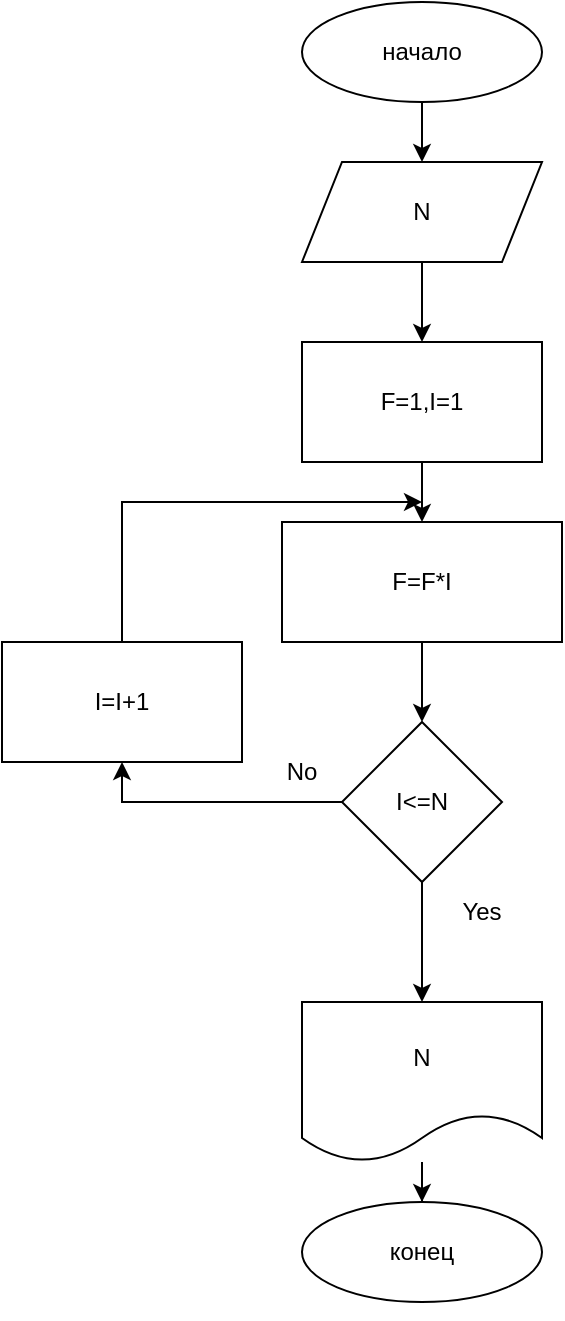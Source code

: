 <mxfile version="21.0.10" type="device" pages="4"><diagram name="Страница 1" id="3b1IbKIJrQiT8YTVU7Tf"><mxGraphModel dx="1386" dy="791" grid="1" gridSize="10" guides="1" tooltips="1" connect="1" arrows="1" fold="1" page="1" pageScale="1" pageWidth="827" pageHeight="1169" math="0" shadow="0"><root><mxCell id="0"/><mxCell id="1" parent="0"/><mxCell id="ub3MFYsDkS92My4PaBsh-4" style="edgeStyle=orthogonalEdgeStyle;rounded=0;orthogonalLoop=1;jettySize=auto;html=1;entryX=0.5;entryY=0;entryDx=0;entryDy=0;" parent="1" source="ub3MFYsDkS92My4PaBsh-1" target="ub3MFYsDkS92My4PaBsh-3" edge="1"><mxGeometry relative="1" as="geometry"/></mxCell><mxCell id="ub3MFYsDkS92My4PaBsh-1" value="начало" style="ellipse;whiteSpace=wrap;html=1;" parent="1" vertex="1"><mxGeometry x="340" y="40" width="120" height="50" as="geometry"/></mxCell><mxCell id="ub3MFYsDkS92My4PaBsh-2" style="edgeStyle=orthogonalEdgeStyle;rounded=0;orthogonalLoop=1;jettySize=auto;html=1;exitX=0.5;exitY=1;exitDx=0;exitDy=0;" parent="1" source="ub3MFYsDkS92My4PaBsh-1" target="ub3MFYsDkS92My4PaBsh-1" edge="1"><mxGeometry relative="1" as="geometry"/></mxCell><mxCell id="ub3MFYsDkS92My4PaBsh-6" style="edgeStyle=orthogonalEdgeStyle;rounded=0;orthogonalLoop=1;jettySize=auto;html=1;entryX=0.5;entryY=0;entryDx=0;entryDy=0;" parent="1" source="ub3MFYsDkS92My4PaBsh-3" target="ub3MFYsDkS92My4PaBsh-5" edge="1"><mxGeometry relative="1" as="geometry"/></mxCell><mxCell id="ub3MFYsDkS92My4PaBsh-3" value="N" style="shape=parallelogram;perimeter=parallelogramPerimeter;whiteSpace=wrap;html=1;fixedSize=1;" parent="1" vertex="1"><mxGeometry x="340" y="120" width="120" height="50" as="geometry"/></mxCell><mxCell id="ub3MFYsDkS92My4PaBsh-19" style="edgeStyle=orthogonalEdgeStyle;rounded=0;orthogonalLoop=1;jettySize=auto;html=1;entryX=0.5;entryY=0;entryDx=0;entryDy=0;" parent="1" source="ub3MFYsDkS92My4PaBsh-5" target="ub3MFYsDkS92My4PaBsh-8" edge="1"><mxGeometry relative="1" as="geometry"/></mxCell><mxCell id="ub3MFYsDkS92My4PaBsh-5" value="F=1,I=1" style="rounded=0;whiteSpace=wrap;html=1;" parent="1" vertex="1"><mxGeometry x="340" y="210" width="120" height="60" as="geometry"/></mxCell><mxCell id="ub3MFYsDkS92My4PaBsh-22" style="edgeStyle=orthogonalEdgeStyle;rounded=0;orthogonalLoop=1;jettySize=auto;html=1;entryX=0.5;entryY=1;entryDx=0;entryDy=0;" parent="1" source="ub3MFYsDkS92My4PaBsh-7" target="ub3MFYsDkS92My4PaBsh-18" edge="1"><mxGeometry relative="1" as="geometry"><Array as="points"><mxPoint x="250" y="440"/></Array></mxGeometry></mxCell><mxCell id="ub3MFYsDkS92My4PaBsh-27" style="edgeStyle=orthogonalEdgeStyle;rounded=0;orthogonalLoop=1;jettySize=auto;html=1;entryX=0.5;entryY=0;entryDx=0;entryDy=0;" parent="1" source="ub3MFYsDkS92My4PaBsh-7" target="ub3MFYsDkS92My4PaBsh-10" edge="1"><mxGeometry relative="1" as="geometry"/></mxCell><mxCell id="ub3MFYsDkS92My4PaBsh-7" value="I&amp;lt;=N" style="rhombus;whiteSpace=wrap;html=1;" parent="1" vertex="1"><mxGeometry x="360" y="400" width="80" height="80" as="geometry"/></mxCell><mxCell id="ub3MFYsDkS92My4PaBsh-20" style="edgeStyle=orthogonalEdgeStyle;rounded=0;orthogonalLoop=1;jettySize=auto;html=1;entryX=0.5;entryY=0;entryDx=0;entryDy=0;" parent="1" source="ub3MFYsDkS92My4PaBsh-8" target="ub3MFYsDkS92My4PaBsh-7" edge="1"><mxGeometry relative="1" as="geometry"/></mxCell><mxCell id="ub3MFYsDkS92My4PaBsh-8" value="F=F*I" style="rounded=0;whiteSpace=wrap;html=1;" parent="1" vertex="1"><mxGeometry x="330" y="300" width="140" height="60" as="geometry"/></mxCell><mxCell id="ub3MFYsDkS92My4PaBsh-9" value="конец" style="ellipse;whiteSpace=wrap;html=1;" parent="1" vertex="1"><mxGeometry x="340" y="640" width="120" height="50" as="geometry"/></mxCell><mxCell id="ub3MFYsDkS92My4PaBsh-16" style="edgeStyle=orthogonalEdgeStyle;rounded=0;orthogonalLoop=1;jettySize=auto;html=1;" parent="1" source="ub3MFYsDkS92My4PaBsh-10" target="ub3MFYsDkS92My4PaBsh-9" edge="1"><mxGeometry relative="1" as="geometry"/></mxCell><mxCell id="ub3MFYsDkS92My4PaBsh-10" value="N" style="shape=document;whiteSpace=wrap;html=1;boundedLbl=1;" parent="1" vertex="1"><mxGeometry x="340" y="540" width="120" height="80" as="geometry"/></mxCell><mxCell id="ub3MFYsDkS92My4PaBsh-11" style="edgeStyle=orthogonalEdgeStyle;rounded=0;orthogonalLoop=1;jettySize=auto;html=1;exitX=0.5;exitY=1;exitDx=0;exitDy=0;" parent="1" source="ub3MFYsDkS92My4PaBsh-9" target="ub3MFYsDkS92My4PaBsh-9" edge="1"><mxGeometry relative="1" as="geometry"/></mxCell><mxCell id="ub3MFYsDkS92My4PaBsh-23" style="edgeStyle=orthogonalEdgeStyle;rounded=0;orthogonalLoop=1;jettySize=auto;html=1;" parent="1" source="ub3MFYsDkS92My4PaBsh-18" edge="1"><mxGeometry relative="1" as="geometry"><mxPoint x="400" y="290" as="targetPoint"/><Array as="points"><mxPoint x="250" y="290"/><mxPoint x="330" y="290"/></Array></mxGeometry></mxCell><mxCell id="ub3MFYsDkS92My4PaBsh-18" value="I=I+1" style="rounded=0;whiteSpace=wrap;html=1;" parent="1" vertex="1"><mxGeometry x="190" y="360" width="120" height="60" as="geometry"/></mxCell><mxCell id="ub3MFYsDkS92My4PaBsh-24" value="No" style="text;html=1;strokeColor=none;fillColor=none;align=center;verticalAlign=middle;whiteSpace=wrap;rounded=0;" parent="1" vertex="1"><mxGeometry x="310" y="410" width="60" height="30" as="geometry"/></mxCell><mxCell id="ub3MFYsDkS92My4PaBsh-25" value="Yes" style="text;html=1;strokeColor=none;fillColor=none;align=center;verticalAlign=middle;whiteSpace=wrap;rounded=0;" parent="1" vertex="1"><mxGeometry x="400" y="480" width="60" height="30" as="geometry"/></mxCell></root></mxGraphModel></diagram><diagram id="QLuwimymnq68Lkl95Blz" name="Страница 2"><mxGraphModel dx="1386" dy="791" grid="1" gridSize="10" guides="1" tooltips="1" connect="1" arrows="1" fold="1" page="1" pageScale="1" pageWidth="827" pageHeight="1169" math="0" shadow="0"><root><mxCell id="0"/><mxCell id="1" parent="0"/><mxCell id="c1l3D18BN-jhGbWZxJcL-3" style="edgeStyle=orthogonalEdgeStyle;rounded=0;orthogonalLoop=1;jettySize=auto;html=1;entryX=0.5;entryY=0;entryDx=0;entryDy=0;" parent="1" source="c1l3D18BN-jhGbWZxJcL-1" target="c1l3D18BN-jhGbWZxJcL-2" edge="1"><mxGeometry relative="1" as="geometry"/></mxCell><mxCell id="c1l3D18BN-jhGbWZxJcL-1" value="начало" style="ellipse;whiteSpace=wrap;html=1;" parent="1" vertex="1"><mxGeometry x="360" y="30" width="120" height="50" as="geometry"/></mxCell><mxCell id="c1l3D18BN-jhGbWZxJcL-9" style="edgeStyle=orthogonalEdgeStyle;rounded=0;orthogonalLoop=1;jettySize=auto;html=1;entryX=0.5;entryY=0;entryDx=0;entryDy=0;" parent="1" source="c1l3D18BN-jhGbWZxJcL-2" target="c1l3D18BN-jhGbWZxJcL-5" edge="1"><mxGeometry relative="1" as="geometry"/></mxCell><mxCell id="c1l3D18BN-jhGbWZxJcL-2" value="a,b,c,d" style="shape=parallelogram;perimeter=parallelogramPerimeter;whiteSpace=wrap;html=1;fixedSize=1;" parent="1" vertex="1"><mxGeometry x="360" y="110" width="120" height="60" as="geometry"/></mxCell><mxCell id="c1l3D18BN-jhGbWZxJcL-12" style="edgeStyle=orthogonalEdgeStyle;rounded=0;orthogonalLoop=1;jettySize=auto;html=1;entryX=0.5;entryY=0;entryDx=0;entryDy=0;" parent="1" source="c1l3D18BN-jhGbWZxJcL-5" target="c1l3D18BN-jhGbWZxJcL-7" edge="1"><mxGeometry relative="1" as="geometry"/></mxCell><mxCell id="c1l3D18BN-jhGbWZxJcL-5" value="A=(a+b+c+d)^4" style="rounded=0;whiteSpace=wrap;html=1;" parent="1" vertex="1"><mxGeometry x="360" y="200" width="120" height="60" as="geometry"/></mxCell><mxCell id="c1l3D18BN-jhGbWZxJcL-13" style="edgeStyle=orthogonalEdgeStyle;rounded=0;orthogonalLoop=1;jettySize=auto;html=1;" parent="1" source="c1l3D18BN-jhGbWZxJcL-7" target="c1l3D18BN-jhGbWZxJcL-8" edge="1"><mxGeometry relative="1" as="geometry"/></mxCell><mxCell id="c1l3D18BN-jhGbWZxJcL-7" value="А" style="shape=document;whiteSpace=wrap;html=1;boundedLbl=1;" parent="1" vertex="1"><mxGeometry x="360" y="300" width="120" height="50" as="geometry"/></mxCell><mxCell id="c1l3D18BN-jhGbWZxJcL-8" value="конец" style="ellipse;whiteSpace=wrap;html=1;" parent="1" vertex="1"><mxGeometry x="360" y="380" width="120" height="50" as="geometry"/></mxCell></root></mxGraphModel></diagram><diagram id="ZY7cEbpcy09O46kn-kJ2" name="Страница 3"><mxGraphModel dx="1386" dy="791" grid="1" gridSize="10" guides="1" tooltips="1" connect="1" arrows="1" fold="1" page="1" pageScale="1" pageWidth="827" pageHeight="1169" math="0" shadow="0"><root><mxCell id="0"/><mxCell id="1" parent="0"/><mxCell id="VT9GHzcby_Q5pmjFeVKF-4" style="edgeStyle=orthogonalEdgeStyle;rounded=0;orthogonalLoop=1;jettySize=auto;html=1;" parent="1" source="VT9GHzcby_Q5pmjFeVKF-1" target="VT9GHzcby_Q5pmjFeVKF-2" edge="1"><mxGeometry relative="1" as="geometry"/></mxCell><mxCell id="VT9GHzcby_Q5pmjFeVKF-1" value="начало" style="ellipse;whiteSpace=wrap;html=1;" parent="1" vertex="1"><mxGeometry x="340" y="120" width="120" height="40" as="geometry"/></mxCell><mxCell id="VT9GHzcby_Q5pmjFeVKF-5" style="edgeStyle=orthogonalEdgeStyle;rounded=0;orthogonalLoop=1;jettySize=auto;html=1;entryX=0.5;entryY=0;entryDx=0;entryDy=0;" parent="1" source="VT9GHzcby_Q5pmjFeVKF-2" target="VT9GHzcby_Q5pmjFeVKF-3" edge="1"><mxGeometry relative="1" as="geometry"/></mxCell><mxCell id="VT9GHzcby_Q5pmjFeVKF-2" value="n" style="shape=parallelogram;perimeter=parallelogramPerimeter;whiteSpace=wrap;html=1;fixedSize=1;" parent="1" vertex="1"><mxGeometry x="340" y="180" width="120" height="60" as="geometry"/></mxCell><mxCell id="VT9GHzcby_Q5pmjFeVKF-7" style="edgeStyle=orthogonalEdgeStyle;rounded=0;orthogonalLoop=1;jettySize=auto;html=1;" parent="1" source="VT9GHzcby_Q5pmjFeVKF-3" target="VT9GHzcby_Q5pmjFeVKF-6" edge="1"><mxGeometry relative="1" as="geometry"/></mxCell><mxCell id="VT9GHzcby_Q5pmjFeVKF-3" value="a" style="shape=parallelogram;perimeter=parallelogramPerimeter;whiteSpace=wrap;html=1;fixedSize=1;" parent="1" vertex="1"><mxGeometry x="340" y="270" width="120" height="60" as="geometry"/></mxCell><mxCell id="VT9GHzcby_Q5pmjFeVKF-6" value="" style="rounded=0;whiteSpace=wrap;html=1;" parent="1" vertex="1"><mxGeometry x="340" y="360" width="120" height="60" as="geometry"/></mxCell></root></mxGraphModel></diagram><diagram id="FGb1UyelIRjLJc6aMu2K" name="Страница 4"><mxGraphModel dx="1386" dy="791" grid="1" gridSize="10" guides="1" tooltips="1" connect="1" arrows="1" fold="1" page="1" pageScale="1" pageWidth="827" pageHeight="1169" math="0" shadow="0"><root><mxCell id="0"/><mxCell id="1" parent="0"/><mxCell id="m4Xkiuotc17ACg79ZbDP-6" style="edgeStyle=orthogonalEdgeStyle;rounded=0;orthogonalLoop=1;jettySize=auto;html=1;" edge="1" parent="1" source="fYCCRbDovMcXvcEG-EOG-1" target="m4Xkiuotc17ACg79ZbDP-1"><mxGeometry relative="1" as="geometry"/></mxCell><mxCell id="fYCCRbDovMcXvcEG-EOG-1" value="Начало" style="ellipse;whiteSpace=wrap;html=1;" vertex="1" parent="1"><mxGeometry x="354" y="30" width="120" height="50" as="geometry"/></mxCell><mxCell id="m4Xkiuotc17ACg79ZbDP-7" style="edgeStyle=orthogonalEdgeStyle;rounded=0;orthogonalLoop=1;jettySize=auto;html=1;" edge="1" parent="1" source="m4Xkiuotc17ACg79ZbDP-1" target="m4Xkiuotc17ACg79ZbDP-2"><mxGeometry relative="1" as="geometry"/></mxCell><mxCell id="m4Xkiuotc17ACg79ZbDP-1" value="SecondArray" style="shape=parallelogram;perimeter=parallelogramPerimeter;whiteSpace=wrap;html=1;fixedSize=1;" vertex="1" parent="1"><mxGeometry x="354" y="110" width="120" height="60" as="geometry"/></mxCell><mxCell id="m4Xkiuotc17ACg79ZbDP-8" style="edgeStyle=orthogonalEdgeStyle;rounded=0;orthogonalLoop=1;jettySize=auto;html=1;" edge="1" parent="1" source="m4Xkiuotc17ACg79ZbDP-2" target="m4Xkiuotc17ACg79ZbDP-3"><mxGeometry relative="1" as="geometry"/></mxCell><mxCell id="m4Xkiuotc17ACg79ZbDP-2" value="string[] array1&lt;br&gt;string array2&lt;br&gt;int count=0" style="shape=hexagon;perimeter=hexagonPerimeter2;whiteSpace=wrap;html=1;fixedSize=1;" vertex="1" parent="1"><mxGeometry x="354" y="210" width="120" height="80" as="geometry"/></mxCell><mxCell id="m4Xkiuotc17ACg79ZbDP-9" style="edgeStyle=orthogonalEdgeStyle;rounded=0;orthogonalLoop=1;jettySize=auto;html=1;entryX=0.5;entryY=0;entryDx=0;entryDy=0;" edge="1" parent="1" source="m4Xkiuotc17ACg79ZbDP-3" target="m4Xkiuotc17ACg79ZbDP-5"><mxGeometry relative="1" as="geometry"/></mxCell><mxCell id="m4Xkiuotc17ACg79ZbDP-10" style="edgeStyle=orthogonalEdgeStyle;rounded=0;orthogonalLoop=1;jettySize=auto;html=1;entryX=0.5;entryY=1;entryDx=0;entryDy=0;" edge="1" parent="1" source="m4Xkiuotc17ACg79ZbDP-3" target="m4Xkiuotc17ACg79ZbDP-4"><mxGeometry relative="1" as="geometry"><mxPoint x="210" y="290" as="targetPoint"/></mxGeometry></mxCell><mxCell id="m4Xkiuotc17ACg79ZbDP-3" value="for (int i=0;array1.length;i++)" style="rhombus;whiteSpace=wrap;html=1;" vertex="1" parent="1"><mxGeometry x="331" y="310" width="166" height="110" as="geometry"/></mxCell><mxCell id="m4Xkiuotc17ACg79ZbDP-14" style="edgeStyle=orthogonalEdgeStyle;rounded=0;orthogonalLoop=1;jettySize=auto;html=1;entryX=0;entryY=0.5;entryDx=0;entryDy=0;" edge="1" parent="1" source="m4Xkiuotc17ACg79ZbDP-4" target="m4Xkiuotc17ACg79ZbDP-2"><mxGeometry relative="1" as="geometry"/></mxCell><mxCell id="m4Xkiuotc17ACg79ZbDP-4" value="array2[count]=array1[i]&lt;br&gt;count ++;" style="rounded=0;whiteSpace=wrap;html=1;" vertex="1" parent="1"><mxGeometry x="150" y="220" width="120" height="60" as="geometry"/></mxCell><mxCell id="m4Xkiuotc17ACg79ZbDP-5" value="Конец" style="ellipse;whiteSpace=wrap;html=1;" vertex="1" parent="1"><mxGeometry x="354" y="450" width="120" height="50" as="geometry"/></mxCell><mxCell id="m4Xkiuotc17ACg79ZbDP-12" value="" style="endArrow=classic;html=1;rounded=0;entryX=0;entryY=0.75;entryDx=0;entryDy=0;" edge="1" parent="1" target="m4Xkiuotc17ACg79ZbDP-2"><mxGeometry relative="1" as="geometry"><mxPoint x="300" y="370" as="sourcePoint"/><mxPoint x="320" y="280" as="targetPoint"/><Array as="points"><mxPoint x="320" y="267"/></Array></mxGeometry></mxCell></root></mxGraphModel></diagram></mxfile>